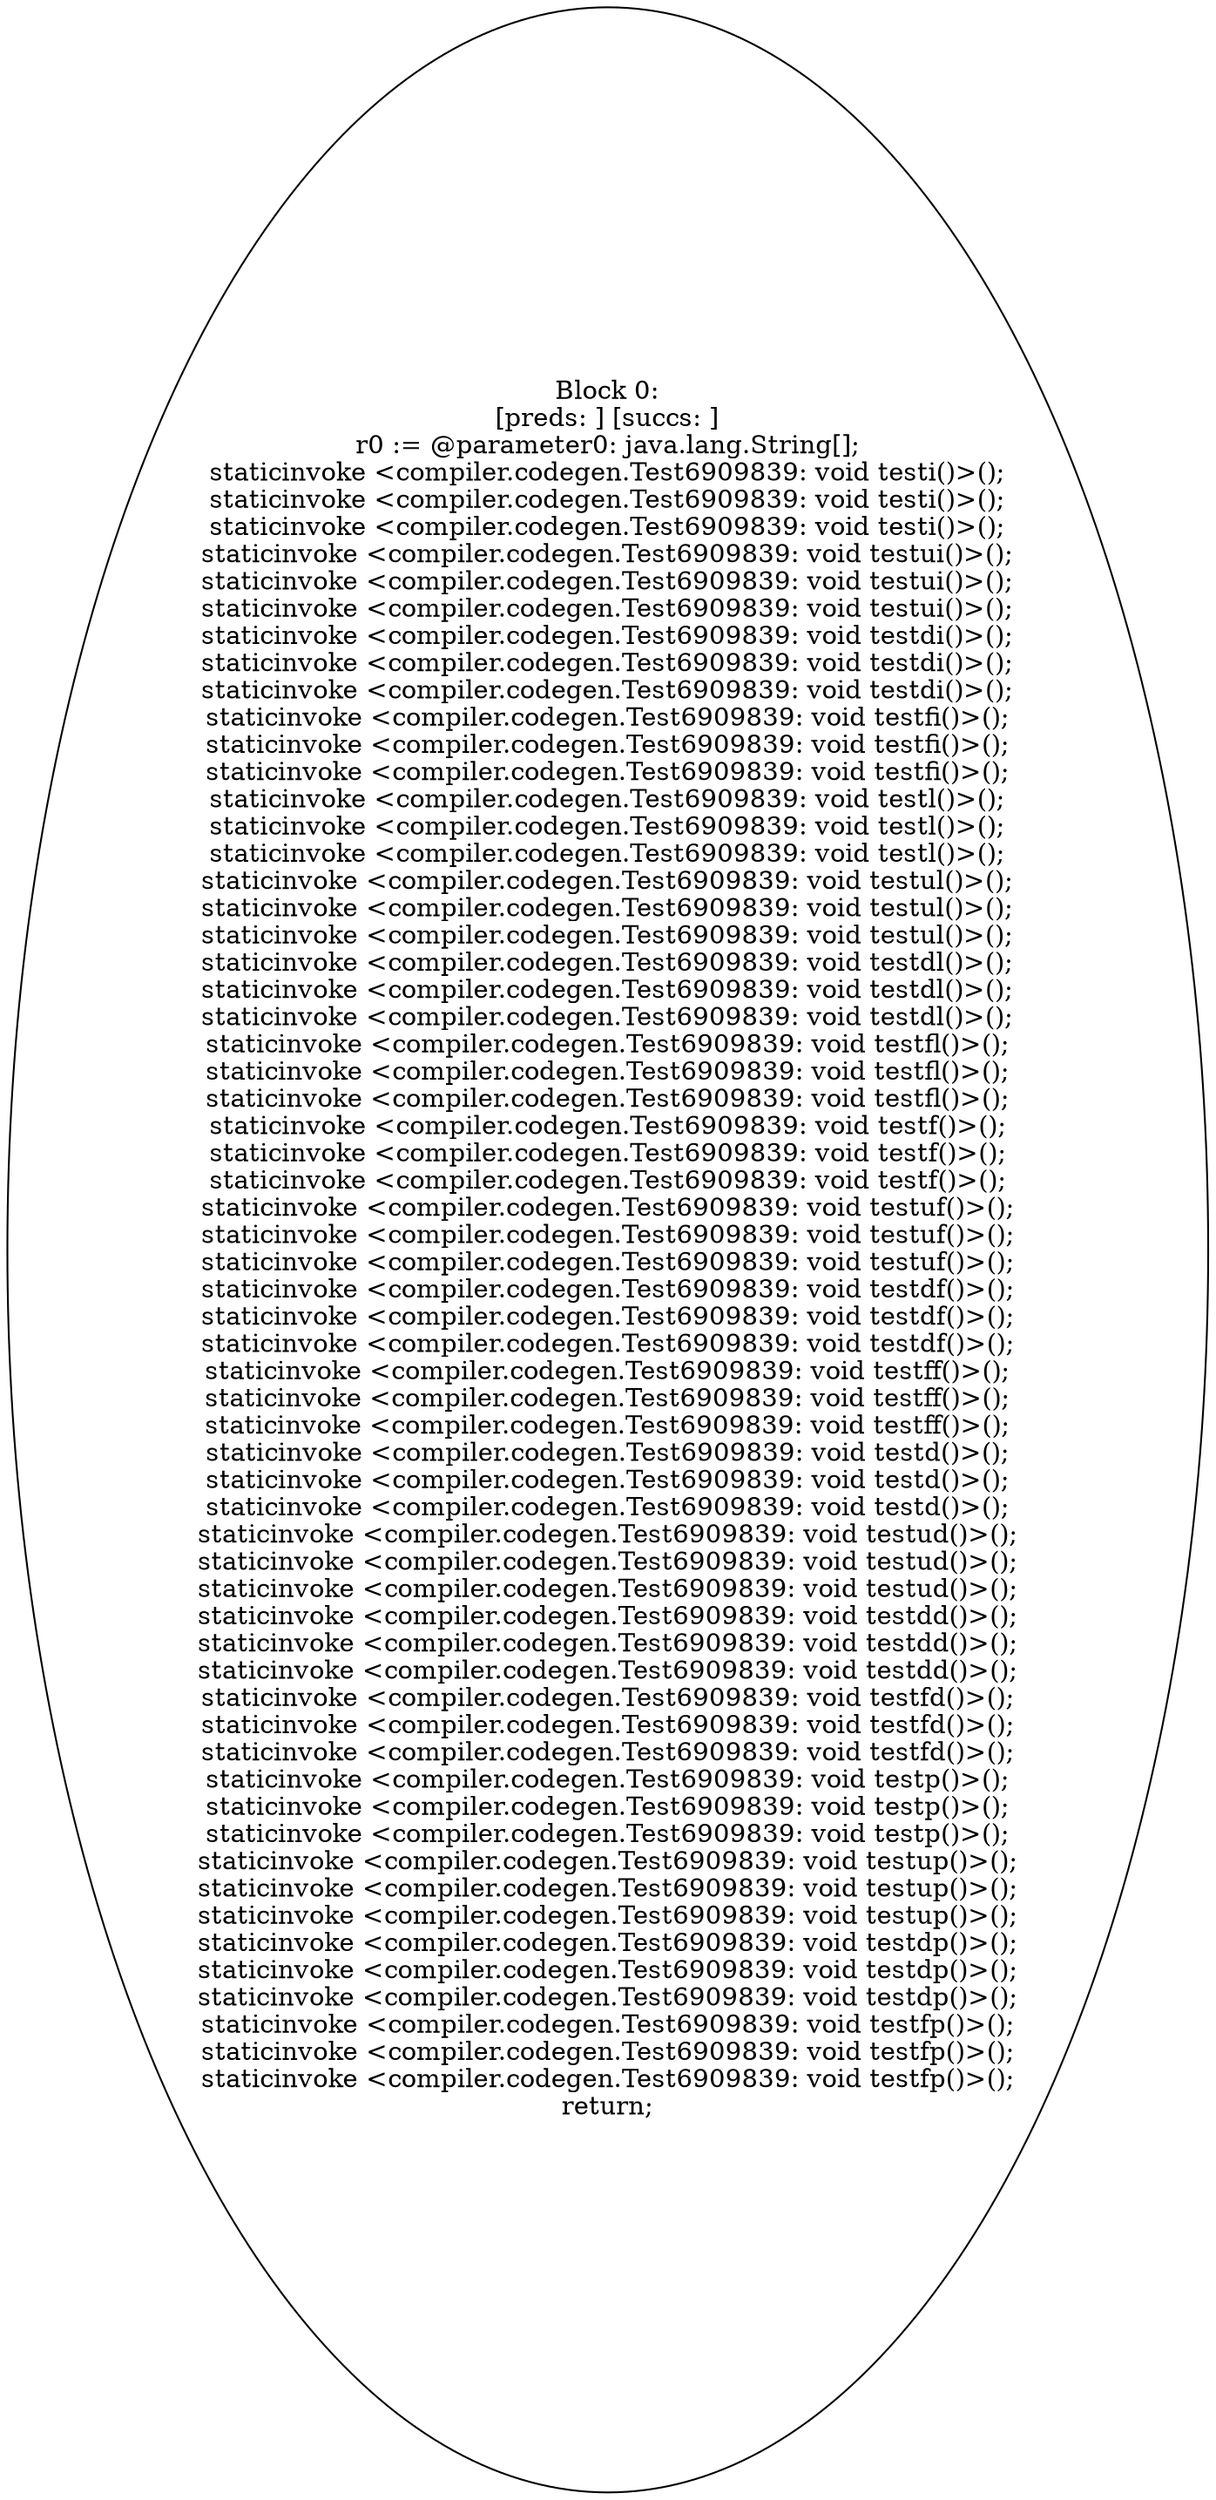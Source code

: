 digraph "unitGraph" {
    "Block 0:
[preds: ] [succs: ]
r0 := @parameter0: java.lang.String[];
staticinvoke <compiler.codegen.Test6909839: void testi()>();
staticinvoke <compiler.codegen.Test6909839: void testi()>();
staticinvoke <compiler.codegen.Test6909839: void testi()>();
staticinvoke <compiler.codegen.Test6909839: void testui()>();
staticinvoke <compiler.codegen.Test6909839: void testui()>();
staticinvoke <compiler.codegen.Test6909839: void testui()>();
staticinvoke <compiler.codegen.Test6909839: void testdi()>();
staticinvoke <compiler.codegen.Test6909839: void testdi()>();
staticinvoke <compiler.codegen.Test6909839: void testdi()>();
staticinvoke <compiler.codegen.Test6909839: void testfi()>();
staticinvoke <compiler.codegen.Test6909839: void testfi()>();
staticinvoke <compiler.codegen.Test6909839: void testfi()>();
staticinvoke <compiler.codegen.Test6909839: void testl()>();
staticinvoke <compiler.codegen.Test6909839: void testl()>();
staticinvoke <compiler.codegen.Test6909839: void testl()>();
staticinvoke <compiler.codegen.Test6909839: void testul()>();
staticinvoke <compiler.codegen.Test6909839: void testul()>();
staticinvoke <compiler.codegen.Test6909839: void testul()>();
staticinvoke <compiler.codegen.Test6909839: void testdl()>();
staticinvoke <compiler.codegen.Test6909839: void testdl()>();
staticinvoke <compiler.codegen.Test6909839: void testdl()>();
staticinvoke <compiler.codegen.Test6909839: void testfl()>();
staticinvoke <compiler.codegen.Test6909839: void testfl()>();
staticinvoke <compiler.codegen.Test6909839: void testfl()>();
staticinvoke <compiler.codegen.Test6909839: void testf()>();
staticinvoke <compiler.codegen.Test6909839: void testf()>();
staticinvoke <compiler.codegen.Test6909839: void testf()>();
staticinvoke <compiler.codegen.Test6909839: void testuf()>();
staticinvoke <compiler.codegen.Test6909839: void testuf()>();
staticinvoke <compiler.codegen.Test6909839: void testuf()>();
staticinvoke <compiler.codegen.Test6909839: void testdf()>();
staticinvoke <compiler.codegen.Test6909839: void testdf()>();
staticinvoke <compiler.codegen.Test6909839: void testdf()>();
staticinvoke <compiler.codegen.Test6909839: void testff()>();
staticinvoke <compiler.codegen.Test6909839: void testff()>();
staticinvoke <compiler.codegen.Test6909839: void testff()>();
staticinvoke <compiler.codegen.Test6909839: void testd()>();
staticinvoke <compiler.codegen.Test6909839: void testd()>();
staticinvoke <compiler.codegen.Test6909839: void testd()>();
staticinvoke <compiler.codegen.Test6909839: void testud()>();
staticinvoke <compiler.codegen.Test6909839: void testud()>();
staticinvoke <compiler.codegen.Test6909839: void testud()>();
staticinvoke <compiler.codegen.Test6909839: void testdd()>();
staticinvoke <compiler.codegen.Test6909839: void testdd()>();
staticinvoke <compiler.codegen.Test6909839: void testdd()>();
staticinvoke <compiler.codegen.Test6909839: void testfd()>();
staticinvoke <compiler.codegen.Test6909839: void testfd()>();
staticinvoke <compiler.codegen.Test6909839: void testfd()>();
staticinvoke <compiler.codegen.Test6909839: void testp()>();
staticinvoke <compiler.codegen.Test6909839: void testp()>();
staticinvoke <compiler.codegen.Test6909839: void testp()>();
staticinvoke <compiler.codegen.Test6909839: void testup()>();
staticinvoke <compiler.codegen.Test6909839: void testup()>();
staticinvoke <compiler.codegen.Test6909839: void testup()>();
staticinvoke <compiler.codegen.Test6909839: void testdp()>();
staticinvoke <compiler.codegen.Test6909839: void testdp()>();
staticinvoke <compiler.codegen.Test6909839: void testdp()>();
staticinvoke <compiler.codegen.Test6909839: void testfp()>();
staticinvoke <compiler.codegen.Test6909839: void testfp()>();
staticinvoke <compiler.codegen.Test6909839: void testfp()>();
return;
"
}
